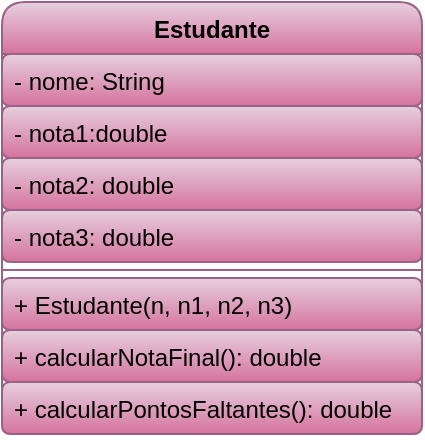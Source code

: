 <mxfile version="26.0.16">
  <diagram name="Página-1" id="gCiFRmp27H7DDl0XEYFt">
    <mxGraphModel dx="1392" dy="753" grid="1" gridSize="10" guides="1" tooltips="1" connect="1" arrows="1" fold="1" page="1" pageScale="1" pageWidth="827" pageHeight="1169" math="0" shadow="0">
      <root>
        <mxCell id="0" />
        <mxCell id="1" parent="0" />
        <mxCell id="DhLischpG_Z5XxXKOzdM-1" value="Estudante" style="swimlane;fontStyle=1;align=center;verticalAlign=top;childLayout=stackLayout;horizontal=1;startSize=26;horizontalStack=0;resizeParent=1;resizeParentMax=0;resizeLast=0;collapsible=1;marginBottom=0;whiteSpace=wrap;html=1;fillColor=#e6d0de;strokeColor=#996185;gradientColor=#d5739d;rounded=1;" vertex="1" parent="1">
          <mxGeometry x="670" y="220" width="210" height="216" as="geometry" />
        </mxCell>
        <mxCell id="DhLischpG_Z5XxXKOzdM-2" value="- nome: String" style="text;strokeColor=#996185;fillColor=#e6d0de;align=left;verticalAlign=top;spacingLeft=4;spacingRight=4;overflow=hidden;rotatable=0;points=[[0,0.5],[1,0.5]];portConstraint=eastwest;whiteSpace=wrap;html=1;gradientColor=#d5739d;rounded=1;" vertex="1" parent="DhLischpG_Z5XxXKOzdM-1">
          <mxGeometry y="26" width="210" height="26" as="geometry" />
        </mxCell>
        <mxCell id="DhLischpG_Z5XxXKOzdM-3" value="- nota1:double" style="text;strokeColor=#996185;fillColor=#e6d0de;align=left;verticalAlign=top;spacingLeft=4;spacingRight=4;overflow=hidden;rotatable=0;points=[[0,0.5],[1,0.5]];portConstraint=eastwest;whiteSpace=wrap;html=1;gradientColor=#d5739d;rounded=1;" vertex="1" parent="DhLischpG_Z5XxXKOzdM-1">
          <mxGeometry y="52" width="210" height="26" as="geometry" />
        </mxCell>
        <mxCell id="DhLischpG_Z5XxXKOzdM-17" value="- nota2: double" style="text;strokeColor=#996185;fillColor=#e6d0de;align=left;verticalAlign=top;spacingLeft=4;spacingRight=4;overflow=hidden;rotatable=0;points=[[0,0.5],[1,0.5]];portConstraint=eastwest;whiteSpace=wrap;html=1;gradientColor=#d5739d;rounded=1;" vertex="1" parent="DhLischpG_Z5XxXKOzdM-1">
          <mxGeometry y="78" width="210" height="26" as="geometry" />
        </mxCell>
        <mxCell id="DhLischpG_Z5XxXKOzdM-4" value="- nota3: double" style="text;strokeColor=#996185;fillColor=#e6d0de;align=left;verticalAlign=top;spacingLeft=4;spacingRight=4;overflow=hidden;rotatable=0;points=[[0,0.5],[1,0.5]];portConstraint=eastwest;whiteSpace=wrap;html=1;gradientColor=#d5739d;rounded=1;" vertex="1" parent="DhLischpG_Z5XxXKOzdM-1">
          <mxGeometry y="104" width="210" height="26" as="geometry" />
        </mxCell>
        <mxCell id="DhLischpG_Z5XxXKOzdM-5" value="" style="line;strokeWidth=1;fillColor=#e6d0de;align=left;verticalAlign=middle;spacingTop=-1;spacingLeft=3;spacingRight=3;rotatable=0;labelPosition=right;points=[];portConstraint=eastwest;strokeColor=#996185;gradientColor=#d5739d;rounded=1;" vertex="1" parent="DhLischpG_Z5XxXKOzdM-1">
          <mxGeometry y="130" width="210" height="8" as="geometry" />
        </mxCell>
        <mxCell id="DhLischpG_Z5XxXKOzdM-6" value="+ Estudante(n, n1, n2, n3)" style="text;strokeColor=#996185;fillColor=#e6d0de;align=left;verticalAlign=top;spacingLeft=4;spacingRight=4;overflow=hidden;rotatable=0;points=[[0,0.5],[1,0.5]];portConstraint=eastwest;whiteSpace=wrap;html=1;gradientColor=#d5739d;rounded=1;" vertex="1" parent="DhLischpG_Z5XxXKOzdM-1">
          <mxGeometry y="138" width="210" height="26" as="geometry" />
        </mxCell>
        <mxCell id="DhLischpG_Z5XxXKOzdM-7" value="+ calcularNotaFinal(): double" style="text;strokeColor=#996185;fillColor=#e6d0de;align=left;verticalAlign=top;spacingLeft=4;spacingRight=4;overflow=hidden;rotatable=0;points=[[0,0.5],[1,0.5]];portConstraint=eastwest;whiteSpace=wrap;html=1;gradientColor=#d5739d;rounded=1;" vertex="1" parent="DhLischpG_Z5XxXKOzdM-1">
          <mxGeometry y="164" width="210" height="26" as="geometry" />
        </mxCell>
        <mxCell id="DhLischpG_Z5XxXKOzdM-8" value="+ calcularPontosFaltantes(): double" style="text;strokeColor=#996185;fillColor=#e6d0de;align=left;verticalAlign=top;spacingLeft=4;spacingRight=4;overflow=hidden;rotatable=0;points=[[0,0.5],[1,0.5]];portConstraint=eastwest;whiteSpace=wrap;html=1;gradientColor=#d5739d;rounded=1;" vertex="1" parent="DhLischpG_Z5XxXKOzdM-1">
          <mxGeometry y="190" width="210" height="26" as="geometry" />
        </mxCell>
      </root>
    </mxGraphModel>
  </diagram>
</mxfile>
